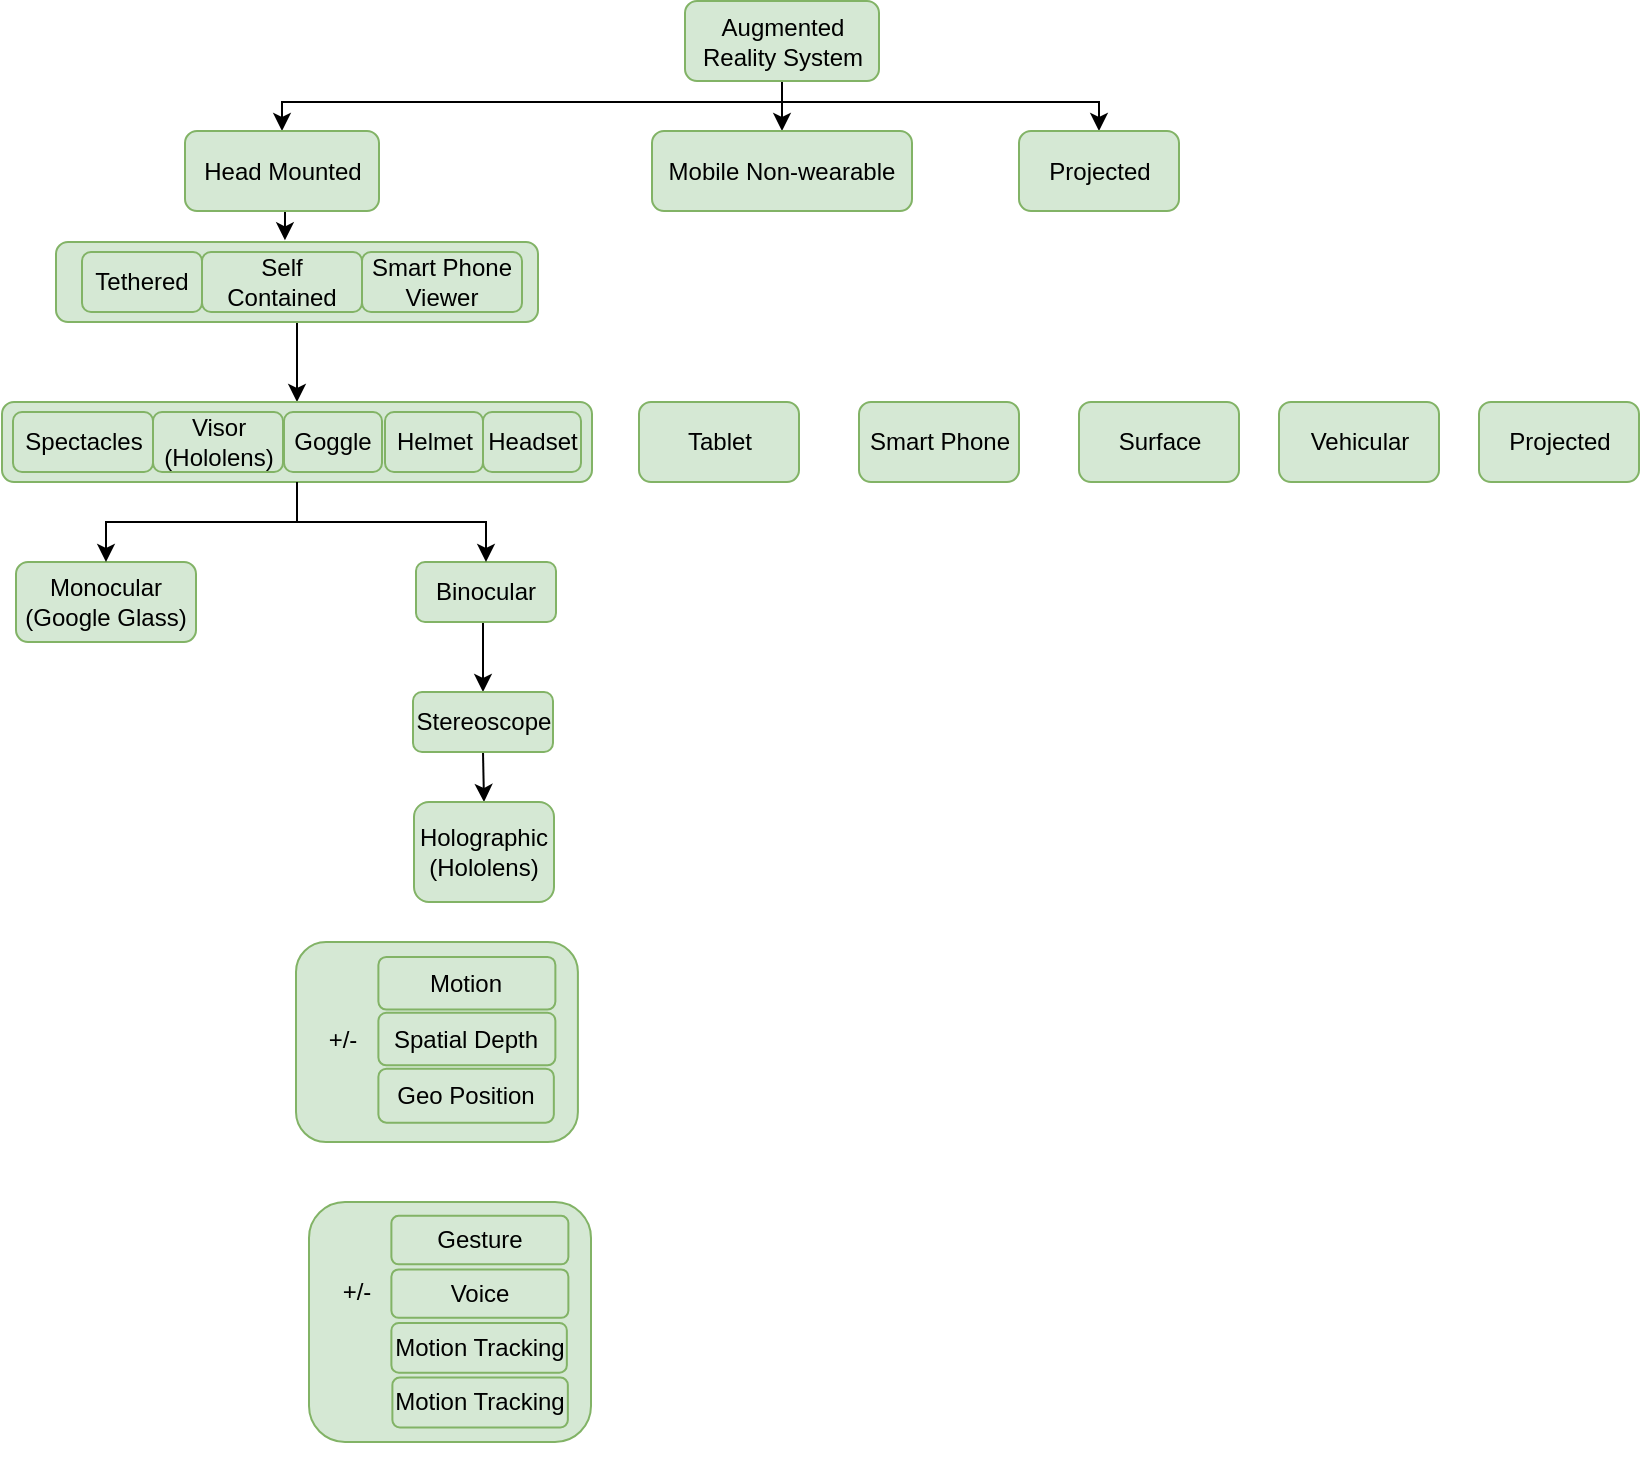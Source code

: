 <mxfile version="10.8.9" type="github"><diagram id="5TIKYM5dXn2SGyg6p6yH" name="Page-1"><mxGraphModel dx="697" dy="1562" grid="1" gridSize="10" guides="1" tooltips="1" connect="1" arrows="1" fold="1" page="1" pageScale="1" pageWidth="827" pageHeight="1169" math="0" shadow="0"><root><mxCell id="0"/><mxCell id="1" parent="0"/><mxCell id="D5JC9058XjDMy4aqYF9T-18" style="edgeStyle=orthogonalEdgeStyle;rounded=0;orthogonalLoop=1;jettySize=auto;html=1;exitX=0.5;exitY=1;exitDx=0;exitDy=0;entryX=0.5;entryY=0;entryDx=0;entryDy=0;" edge="1" parent="1" source="CAWZZHjb0KEW7NAQgctz-1" target="CAWZZHjb0KEW7NAQgctz-3"><mxGeometry relative="1" as="geometry"/></mxCell><mxCell id="D5JC9058XjDMy4aqYF9T-19" style="edgeStyle=orthogonalEdgeStyle;rounded=0;orthogonalLoop=1;jettySize=auto;html=1;exitX=0.5;exitY=1;exitDx=0;exitDy=0;" edge="1" parent="1" source="CAWZZHjb0KEW7NAQgctz-1" target="CAWZZHjb0KEW7NAQgctz-2"><mxGeometry relative="1" as="geometry"><Array as="points"><mxPoint x="403" y="50"/><mxPoint x="153" y="50"/></Array></mxGeometry></mxCell><mxCell id="D5JC9058XjDMy4aqYF9T-20" style="edgeStyle=orthogonalEdgeStyle;rounded=0;orthogonalLoop=1;jettySize=auto;html=1;exitX=0.5;exitY=1;exitDx=0;exitDy=0;entryX=0.5;entryY=0;entryDx=0;entryDy=0;" edge="1" parent="1" source="CAWZZHjb0KEW7NAQgctz-1" target="CAWZZHjb0KEW7NAQgctz-4"><mxGeometry relative="1" as="geometry"><Array as="points"><mxPoint x="403" y="50"/><mxPoint x="561" y="50"/></Array></mxGeometry></mxCell><mxCell id="CAWZZHjb0KEW7NAQgctz-1" value="Augmented Reality System" style="rounded=1;whiteSpace=wrap;html=1;fillColor=#d5e8d4;strokeColor=#82b366;" parent="1" vertex="1"><mxGeometry x="354.5" y="-0.5" width="97" height="40" as="geometry"/></mxCell><mxCell id="D5JC9058XjDMy4aqYF9T-21" style="edgeStyle=orthogonalEdgeStyle;rounded=0;orthogonalLoop=1;jettySize=auto;html=1;exitX=0.5;exitY=1;exitDx=0;exitDy=0;entryX=0.475;entryY=-0.021;entryDx=0;entryDy=0;entryPerimeter=0;" edge="1" parent="1" source="CAWZZHjb0KEW7NAQgctz-2" target="D5JC9058XjDMy4aqYF9T-9"><mxGeometry relative="1" as="geometry"/></mxCell><mxCell id="CAWZZHjb0KEW7NAQgctz-2" value="Head Mounted" style="rounded=1;whiteSpace=wrap;html=1;fillColor=#d5e8d4;strokeColor=#82b366;" parent="1" vertex="1"><mxGeometry x="104.5" y="64.5" width="97" height="40" as="geometry"/></mxCell><mxCell id="CAWZZHjb0KEW7NAQgctz-3" value="Mobile Non-wearable" style="rounded=1;whiteSpace=wrap;html=1;fillColor=#d5e8d4;strokeColor=#82b366;" parent="1" vertex="1"><mxGeometry x="338" y="64.5" width="130" height="40" as="geometry"/></mxCell><mxCell id="CAWZZHjb0KEW7NAQgctz-4" value="Projected" style="rounded=1;whiteSpace=wrap;html=1;fillColor=#d5e8d4;strokeColor=#82b366;" parent="1" vertex="1"><mxGeometry x="521.5" y="64.5" width="80" height="40" as="geometry"/></mxCell><mxCell id="D5JC9058XjDMy4aqYF9T-3" value="Surface" style="rounded=1;whiteSpace=wrap;html=1;fillColor=#d5e8d4;strokeColor=#82b366;" vertex="1" parent="1"><mxGeometry x="551.5" y="200" width="80" height="40" as="geometry"/></mxCell><mxCell id="D5JC9058XjDMy4aqYF9T-4" value="Vehicular" style="rounded=1;whiteSpace=wrap;html=1;fillColor=#d5e8d4;strokeColor=#82b366;" vertex="1" parent="1"><mxGeometry x="651.5" y="200" width="80" height="40" as="geometry"/></mxCell><mxCell id="D5JC9058XjDMy4aqYF9T-5" value="Projected" style="rounded=1;whiteSpace=wrap;html=1;fillColor=#d5e8d4;strokeColor=#82b366;" vertex="1" parent="1"><mxGeometry x="751.5" y="200" width="80" height="40" as="geometry"/></mxCell><mxCell id="D5JC9058XjDMy4aqYF9T-6" value="Tablet" style="rounded=1;whiteSpace=wrap;html=1;fillColor=#d5e8d4;strokeColor=#82b366;" vertex="1" parent="1"><mxGeometry x="331.5" y="200" width="80" height="40" as="geometry"/></mxCell><mxCell id="D5JC9058XjDMy4aqYF9T-7" value="Smart Phone" style="rounded=1;whiteSpace=wrap;html=1;fillColor=#d5e8d4;strokeColor=#82b366;" vertex="1" parent="1"><mxGeometry x="441.5" y="200" width="80" height="40" as="geometry"/></mxCell><mxCell id="D5JC9058XjDMy4aqYF9T-22" style="edgeStyle=orthogonalEdgeStyle;rounded=0;orthogonalLoop=1;jettySize=auto;html=1;exitX=0.5;exitY=1;exitDx=0;exitDy=0;entryX=0.5;entryY=0;entryDx=0;entryDy=0;" edge="1" parent="1" source="D5JC9058XjDMy4aqYF9T-9" target="D5JC9058XjDMy4aqYF9T-17"><mxGeometry relative="1" as="geometry"/></mxCell><mxCell id="D5JC9058XjDMy4aqYF9T-23" value="" style="group" vertex="1" connectable="0" parent="1"><mxGeometry x="13" y="200" width="295" height="40" as="geometry"/></mxCell><mxCell id="D5JC9058XjDMy4aqYF9T-17" value="" style="rounded=1;whiteSpace=wrap;html=1;fillColor=#d5e8d4;strokeColor=#82b366;" vertex="1" parent="D5JC9058XjDMy4aqYF9T-23"><mxGeometry width="295" height="40" as="geometry"/></mxCell><mxCell id="D5JC9058XjDMy4aqYF9T-8" value="Spectacles" style="rounded=1;whiteSpace=wrap;html=1;fillColor=#d5e8d4;strokeColor=#82b366;" vertex="1" parent="D5JC9058XjDMy4aqYF9T-23"><mxGeometry x="5.5" y="5" width="70" height="30" as="geometry"/></mxCell><mxCell id="D5JC9058XjDMy4aqYF9T-13" value="Visor&lt;br&gt;(Hololens)" style="rounded=1;whiteSpace=wrap;html=1;fillColor=#d5e8d4;strokeColor=#82b366;" vertex="1" parent="D5JC9058XjDMy4aqYF9T-23"><mxGeometry x="75.5" y="5" width="65" height="30" as="geometry"/></mxCell><mxCell id="D5JC9058XjDMy4aqYF9T-14" value="Goggle" style="rounded=1;whiteSpace=wrap;html=1;fillColor=#d5e8d4;strokeColor=#82b366;" vertex="1" parent="D5JC9058XjDMy4aqYF9T-23"><mxGeometry x="141" y="5" width="49" height="30" as="geometry"/></mxCell><mxCell id="D5JC9058XjDMy4aqYF9T-15" value="Helmet" style="rounded=1;whiteSpace=wrap;html=1;fillColor=#d5e8d4;strokeColor=#82b366;" vertex="1" parent="D5JC9058XjDMy4aqYF9T-23"><mxGeometry x="191.5" y="5" width="49" height="30" as="geometry"/></mxCell><mxCell id="D5JC9058XjDMy4aqYF9T-16" value="Headset" style="rounded=1;whiteSpace=wrap;html=1;fillColor=#d5e8d4;strokeColor=#82b366;" vertex="1" parent="D5JC9058XjDMy4aqYF9T-23"><mxGeometry x="240.5" y="5" width="49" height="30" as="geometry"/></mxCell><mxCell id="D5JC9058XjDMy4aqYF9T-24" value="" style="group" vertex="1" connectable="0" parent="1"><mxGeometry x="40" y="120" width="241" height="40" as="geometry"/></mxCell><mxCell id="D5JC9058XjDMy4aqYF9T-9" value="" style="rounded=1;whiteSpace=wrap;html=1;fillColor=#d5e8d4;strokeColor=#82b366;" vertex="1" parent="D5JC9058XjDMy4aqYF9T-24"><mxGeometry width="241" height="40" as="geometry"/></mxCell><mxCell id="D5JC9058XjDMy4aqYF9T-10" value="Tethered" style="rounded=1;whiteSpace=wrap;html=1;fillColor=#d5e8d4;strokeColor=#82b366;" vertex="1" parent="D5JC9058XjDMy4aqYF9T-24"><mxGeometry x="13" y="5" width="60" height="30" as="geometry"/></mxCell><mxCell id="D5JC9058XjDMy4aqYF9T-11" value="Self Contained" style="rounded=1;whiteSpace=wrap;html=1;fillColor=#d5e8d4;strokeColor=#82b366;" vertex="1" parent="D5JC9058XjDMy4aqYF9T-24"><mxGeometry x="73" y="5" width="80" height="30" as="geometry"/></mxCell><mxCell id="D5JC9058XjDMy4aqYF9T-12" value="Smart Phone Viewer" style="rounded=1;whiteSpace=wrap;html=1;fillColor=#d5e8d4;strokeColor=#82b366;" vertex="1" parent="D5JC9058XjDMy4aqYF9T-24"><mxGeometry x="153" y="5" width="80" height="30" as="geometry"/></mxCell><mxCell id="D5JC9058XjDMy4aqYF9T-25" value="Monocular&lt;br&gt;(Google Glass)&lt;br&gt;" style="rounded=1;whiteSpace=wrap;html=1;fillColor=#d5e8d4;strokeColor=#82b366;" vertex="1" parent="1"><mxGeometry x="20" y="280" width="90" height="40" as="geometry"/></mxCell><mxCell id="D5JC9058XjDMy4aqYF9T-30" style="edgeStyle=orthogonalEdgeStyle;rounded=0;orthogonalLoop=1;jettySize=auto;html=1;exitX=0.5;exitY=1;exitDx=0;exitDy=0;entryX=0.5;entryY=0;entryDx=0;entryDy=0;" edge="1" parent="1" source="D5JC9058XjDMy4aqYF9T-26" target="D5JC9058XjDMy4aqYF9T-27"><mxGeometry relative="1" as="geometry"/></mxCell><mxCell id="D5JC9058XjDMy4aqYF9T-26" value="Binocular" style="rounded=1;whiteSpace=wrap;html=1;fillColor=#d5e8d4;strokeColor=#82b366;" vertex="1" parent="1"><mxGeometry x="220" y="280" width="70" height="30" as="geometry"/></mxCell><mxCell id="D5JC9058XjDMy4aqYF9T-33" style="edgeStyle=orthogonalEdgeStyle;rounded=0;orthogonalLoop=1;jettySize=auto;html=1;exitX=0.5;exitY=1;exitDx=0;exitDy=0;entryX=0.5;entryY=0;entryDx=0;entryDy=0;" edge="1" parent="1" source="D5JC9058XjDMy4aqYF9T-27" target="D5JC9058XjDMy4aqYF9T-32"><mxGeometry relative="1" as="geometry"/></mxCell><mxCell id="D5JC9058XjDMy4aqYF9T-27" value="Stereoscope" style="rounded=1;whiteSpace=wrap;html=1;fillColor=#d5e8d4;strokeColor=#82b366;" vertex="1" parent="1"><mxGeometry x="218.5" y="345" width="70" height="30" as="geometry"/></mxCell><mxCell id="D5JC9058XjDMy4aqYF9T-28" style="edgeStyle=orthogonalEdgeStyle;rounded=0;orthogonalLoop=1;jettySize=auto;html=1;exitX=0.5;exitY=1;exitDx=0;exitDy=0;" edge="1" parent="1" source="D5JC9058XjDMy4aqYF9T-17" target="D5JC9058XjDMy4aqYF9T-25"><mxGeometry relative="1" as="geometry"/></mxCell><mxCell id="D5JC9058XjDMy4aqYF9T-31" style="edgeStyle=orthogonalEdgeStyle;rounded=0;orthogonalLoop=1;jettySize=auto;html=1;exitX=0.5;exitY=1;exitDx=0;exitDy=0;entryX=0.5;entryY=0;entryDx=0;entryDy=0;" edge="1" parent="1" source="D5JC9058XjDMy4aqYF9T-17" target="D5JC9058XjDMy4aqYF9T-26"><mxGeometry relative="1" as="geometry"/></mxCell><mxCell id="D5JC9058XjDMy4aqYF9T-32" value="Holographic&lt;br&gt;(Hololens)&lt;br&gt;" style="rounded=1;whiteSpace=wrap;html=1;fillColor=#d5e8d4;strokeColor=#82b366;" vertex="1" parent="1"><mxGeometry x="219" y="400" width="70" height="50" as="geometry"/></mxCell><mxCell id="D5JC9058XjDMy4aqYF9T-42" value="" style="group" vertex="1" connectable="0" parent="1"><mxGeometry x="160" y="470" width="148" height="105" as="geometry"/></mxCell><mxCell id="D5JC9058XjDMy4aqYF9T-34" value="" style="group" vertex="1" connectable="0" parent="D5JC9058XjDMy4aqYF9T-42"><mxGeometry width="148" height="105" as="geometry"/></mxCell><mxCell id="D5JC9058XjDMy4aqYF9T-35" value="" style="rounded=1;whiteSpace=wrap;html=1;fillColor=#d5e8d4;strokeColor=#82b366;" vertex="1" parent="D5JC9058XjDMy4aqYF9T-34"><mxGeometry width="140.952" height="100" as="geometry"/></mxCell><mxCell id="D5JC9058XjDMy4aqYF9T-37" value="Motion" style="rounded=1;whiteSpace=wrap;html=1;fillColor=#d5e8d4;strokeColor=#82b366;" vertex="1" parent="D5JC9058XjDMy4aqYF9T-34"><mxGeometry x="41.196" y="7.5" width="88.495" height="26.25" as="geometry"/></mxCell><mxCell id="D5JC9058XjDMy4aqYF9T-38" value="Spatial Depth" style="rounded=1;whiteSpace=wrap;html=1;fillColor=#d5e8d4;strokeColor=#82b366;" vertex="1" parent="D5JC9058XjDMy4aqYF9T-34"><mxGeometry x="41.196" y="35.413" width="88.495" height="26.25" as="geometry"/></mxCell><mxCell id="D5JC9058XjDMy4aqYF9T-39" value="Geo Position" style="rounded=1;whiteSpace=wrap;html=1;fillColor=#d5e8d4;strokeColor=#82b366;" vertex="1" parent="D5JC9058XjDMy4aqYF9T-34"><mxGeometry x="41.196" y="63.326" width="87.732" height="27.0" as="geometry"/></mxCell><mxCell id="D5JC9058XjDMy4aqYF9T-41" value="+/-" style="text;html=1;strokeColor=none;fillColor=none;align=center;verticalAlign=middle;whiteSpace=wrap;rounded=0;" vertex="1" parent="D5JC9058XjDMy4aqYF9T-34"><mxGeometry x="6.167" y="38.5" width="35.238" height="20" as="geometry"/></mxCell><mxCell id="D5JC9058XjDMy4aqYF9T-43" value="" style="group" vertex="1" connectable="0" parent="1"><mxGeometry x="166.5" y="600" width="148" height="130" as="geometry"/></mxCell><mxCell id="D5JC9058XjDMy4aqYF9T-44" value="" style="group" vertex="1" connectable="0" parent="D5JC9058XjDMy4aqYF9T-43"><mxGeometry width="148" height="120" as="geometry"/></mxCell><mxCell id="D5JC9058XjDMy4aqYF9T-45" value="" style="rounded=1;whiteSpace=wrap;html=1;fillColor=#d5e8d4;strokeColor=#82b366;" vertex="1" parent="D5JC9058XjDMy4aqYF9T-44"><mxGeometry width="141" height="120" as="geometry"/></mxCell><mxCell id="D5JC9058XjDMy4aqYF9T-46" value="Gesture" style="rounded=1;whiteSpace=wrap;html=1;fillColor=#d5e8d4;strokeColor=#82b366;" vertex="1" parent="D5JC9058XjDMy4aqYF9T-44"><mxGeometry x="41.196" y="6.923" width="88.495" height="24.231" as="geometry"/></mxCell><mxCell id="D5JC9058XjDMy4aqYF9T-47" value="Voice" style="rounded=1;whiteSpace=wrap;html=1;fillColor=#d5e8d4;strokeColor=#82b366;" vertex="1" parent="D5JC9058XjDMy4aqYF9T-44"><mxGeometry x="41.196" y="33.689" width="88.495" height="24.231" as="geometry"/></mxCell><mxCell id="D5JC9058XjDMy4aqYF9T-48" value="Motion Tracking" style="rounded=1;whiteSpace=wrap;html=1;fillColor=#d5e8d4;strokeColor=#82b366;" vertex="1" parent="D5JC9058XjDMy4aqYF9T-44"><mxGeometry x="41.196" y="60.455" width="87.732" height="24.923" as="geometry"/></mxCell><mxCell id="D5JC9058XjDMy4aqYF9T-49" value="+/-" style="text;html=1;strokeColor=none;fillColor=none;align=center;verticalAlign=middle;whiteSpace=wrap;rounded=0;" vertex="1" parent="D5JC9058XjDMy4aqYF9T-44"><mxGeometry x="6.167" y="35.538" width="35.238" height="18.462" as="geometry"/></mxCell><mxCell id="D5JC9058XjDMy4aqYF9T-50" value="Motion Tracking" style="rounded=1;whiteSpace=wrap;html=1;fillColor=#d5e8d4;strokeColor=#82b366;" vertex="1" parent="D5JC9058XjDMy4aqYF9T-44"><mxGeometry x="41.696" y="87.763" width="87.732" height="24.923" as="geometry"/></mxCell></root></mxGraphModel></diagram></mxfile>